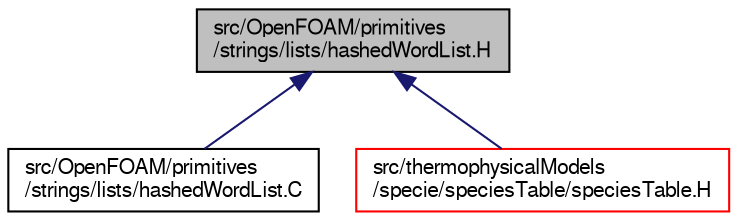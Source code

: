 digraph "src/OpenFOAM/primitives/strings/lists/hashedWordList.H"
{
  bgcolor="transparent";
  edge [fontname="FreeSans",fontsize="10",labelfontname="FreeSans",labelfontsize="10"];
  node [fontname="FreeSans",fontsize="10",shape=record];
  Node56 [label="src/OpenFOAM/primitives\l/strings/lists/hashedWordList.H",height=0.2,width=0.4,color="black", fillcolor="grey75", style="filled", fontcolor="black"];
  Node56 -> Node57 [dir="back",color="midnightblue",fontsize="10",style="solid",fontname="FreeSans"];
  Node57 [label="src/OpenFOAM/primitives\l/strings/lists/hashedWordList.C",height=0.2,width=0.4,color="black",URL="$a12605.html"];
  Node56 -> Node58 [dir="back",color="midnightblue",fontsize="10",style="solid",fontname="FreeSans"];
  Node58 [label="src/thermophysicalModels\l/specie/speciesTable/speciesTable.H",height=0.2,width=0.4,color="red",URL="$a16595.html"];
}
